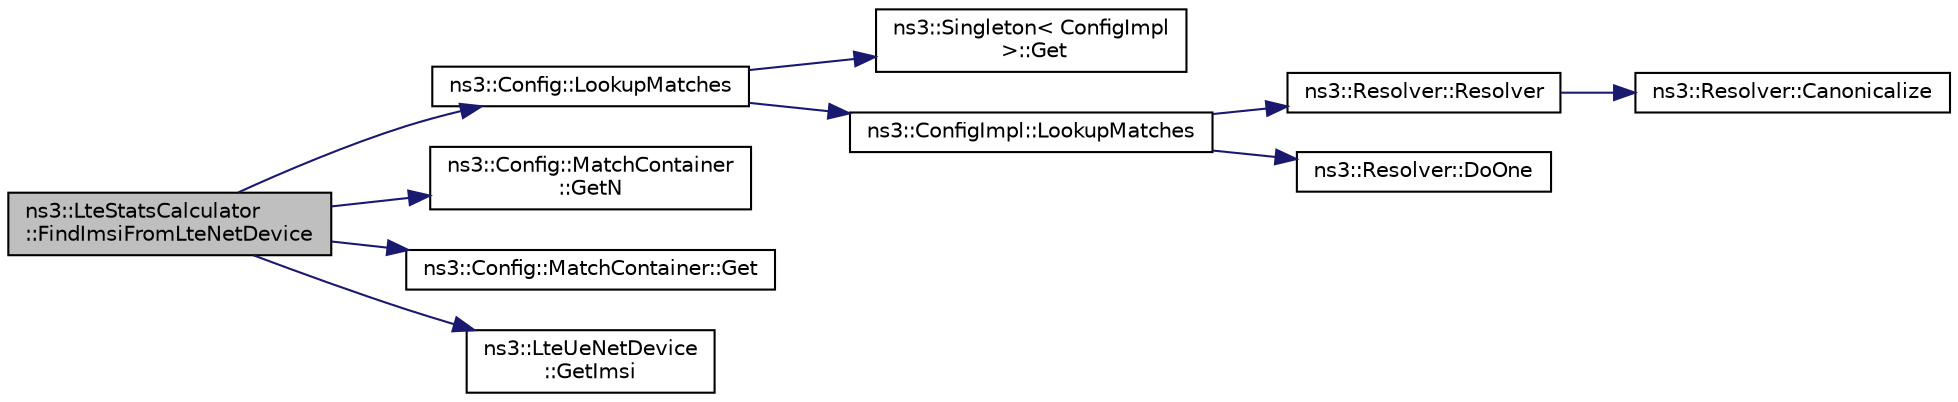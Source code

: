digraph "ns3::LteStatsCalculator::FindImsiFromLteNetDevice"
{
  edge [fontname="Helvetica",fontsize="10",labelfontname="Helvetica",labelfontsize="10"];
  node [fontname="Helvetica",fontsize="10",shape=record];
  rankdir="LR";
  Node1 [label="ns3::LteStatsCalculator\l::FindImsiFromLteNetDevice",height=0.2,width=0.4,color="black", fillcolor="grey75", style="filled", fontcolor="black"];
  Node1 -> Node2 [color="midnightblue",fontsize="10",style="solid"];
  Node2 [label="ns3::Config::LookupMatches",height=0.2,width=0.4,color="black", fillcolor="white", style="filled",URL="$d1/d44/group__config.html#ga74aeb63f8f50b4a98043351552ef7db6"];
  Node2 -> Node3 [color="midnightblue",fontsize="10",style="solid"];
  Node3 [label="ns3::Singleton\< ConfigImpl\l \>::Get",height=0.2,width=0.4,color="black", fillcolor="white", style="filled",URL="$d8/d77/classns3_1_1Singleton.html#a80a2cd3c25a27ea72add7a9f7a141ffa"];
  Node2 -> Node4 [color="midnightblue",fontsize="10",style="solid"];
  Node4 [label="ns3::ConfigImpl::LookupMatches",height=0.2,width=0.4,color="black", fillcolor="white", style="filled",URL="$d1/dbd/classns3_1_1ConfigImpl.html#a15729299768695aa09a7ac0ba2c3b7e9"];
  Node4 -> Node5 [color="midnightblue",fontsize="10",style="solid"];
  Node5 [label="ns3::Resolver::Resolver",height=0.2,width=0.4,color="black", fillcolor="white", style="filled",URL="$d4/dc4/classns3_1_1Resolver.html#aacc39f1f92a6a127e71210936f7f7d35"];
  Node5 -> Node6 [color="midnightblue",fontsize="10",style="solid"];
  Node6 [label="ns3::Resolver::Canonicalize",height=0.2,width=0.4,color="black", fillcolor="white", style="filled",URL="$d4/dc4/classns3_1_1Resolver.html#a17e3b2dbd56da7d36782f3926713b48f"];
  Node4 -> Node7 [color="midnightblue",fontsize="10",style="solid"];
  Node7 [label="ns3::Resolver::DoOne",height=0.2,width=0.4,color="black", fillcolor="white", style="filled",URL="$d4/dc4/classns3_1_1Resolver.html#afba9f35df8976f26b6de7be7350a49d4"];
  Node1 -> Node8 [color="midnightblue",fontsize="10",style="solid"];
  Node8 [label="ns3::Config::MatchContainer\l::GetN",height=0.2,width=0.4,color="black", fillcolor="white", style="filled",URL="$d5/d7e/classns3_1_1Config_1_1MatchContainer.html#a2866fc381b5d9e0e017ca374bcf8b682"];
  Node1 -> Node9 [color="midnightblue",fontsize="10",style="solid"];
  Node9 [label="ns3::Config::MatchContainer::Get",height=0.2,width=0.4,color="black", fillcolor="white", style="filled",URL="$d5/d7e/classns3_1_1Config_1_1MatchContainer.html#a719fa121985ff7d596619649a983749d"];
  Node1 -> Node10 [color="midnightblue",fontsize="10",style="solid"];
  Node10 [label="ns3::LteUeNetDevice\l::GetImsi",height=0.2,width=0.4,color="black", fillcolor="white", style="filled",URL="$d4/d93/classns3_1_1LteUeNetDevice.html#a673405bfed4b45c5714f17b0c3bad334"];
}
